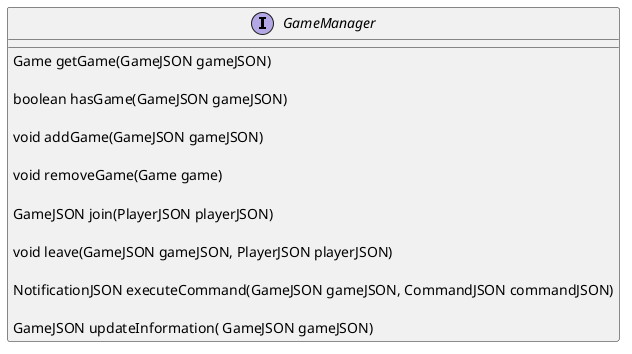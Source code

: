 @startuml

interface GameManager {

    Game getGame(GameJSON gameJSON)

    boolean hasGame(GameJSON gameJSON)

    void addGame(GameJSON gameJSON)

    void removeGame(Game game)

    GameJSON join(PlayerJSON playerJSON)

    void leave(GameJSON gameJSON, PlayerJSON playerJSON)

    NotificationJSON executeCommand(GameJSON gameJSON, CommandJSON commandJSON)

    GameJSON updateInformation( GameJSON gameJSON)
}

@enduml

